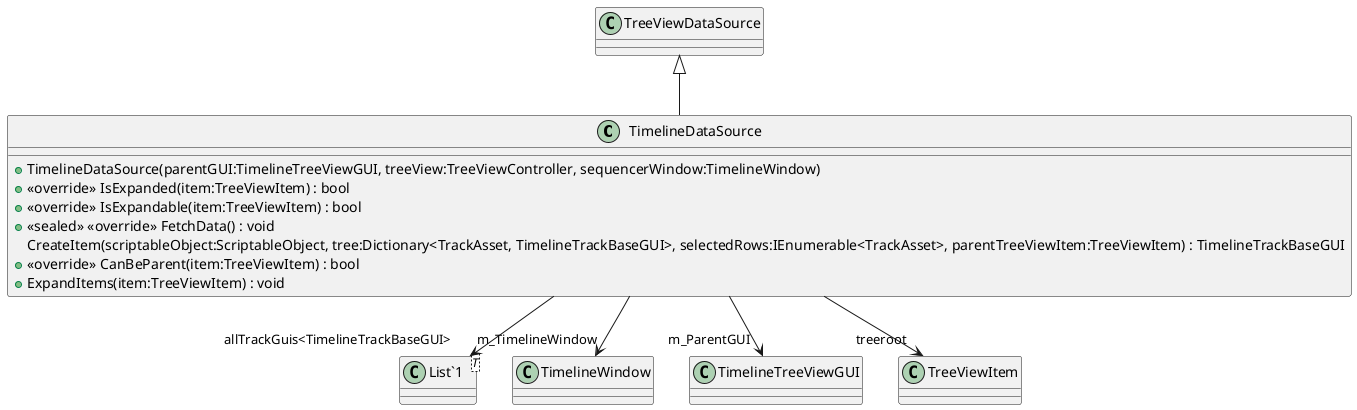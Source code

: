 @startuml
class TimelineDataSource {
    + TimelineDataSource(parentGUI:TimelineTreeViewGUI, treeView:TreeViewController, sequencerWindow:TimelineWindow)
    + <<override>> IsExpanded(item:TreeViewItem) : bool
    + <<override>> IsExpandable(item:TreeViewItem) : bool
    + <<sealed>> <<override>> FetchData() : void
    CreateItem(scriptableObject:ScriptableObject, tree:Dictionary<TrackAsset, TimelineTrackBaseGUI>, selectedRows:IEnumerable<TrackAsset>, parentTreeViewItem:TreeViewItem) : TimelineTrackBaseGUI
    + <<override>> CanBeParent(item:TreeViewItem) : bool
    + ExpandItems(item:TreeViewItem) : void
}
class "List`1"<T> {
}
TreeViewDataSource <|-- TimelineDataSource
TimelineDataSource --> "m_TimelineWindow" TimelineWindow
TimelineDataSource --> "m_ParentGUI" TimelineTreeViewGUI
TimelineDataSource --> "allTrackGuis<TimelineTrackBaseGUI>" "List`1"
TimelineDataSource --> "treeroot" TreeViewItem
@enduml
